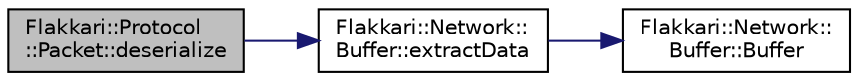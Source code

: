 digraph "Flakkari::Protocol::Packet::deserialize"
{
 // LATEX_PDF_SIZE
  edge [fontname="Helvetica",fontsize="10",labelfontname="Helvetica",labelfontsize="10"];
  node [fontname="Helvetica",fontsize="10",shape=record];
  rankdir="LR";
  Node1 [label="Flakkari::Protocol\l::Packet::deserialize",height=0.2,width=0.4,color="black", fillcolor="grey75", style="filled", fontcolor="black",tooltip="Deserialize the buffer into a packet."];
  Node1 -> Node2 [color="midnightblue",fontsize="10",style="solid",fontname="Helvetica"];
  Node2 [label="Flakkari::Network::\lBuffer::extractData",height=0.2,width=0.4,color="black", fillcolor="white", style="filled",URL="$d4/df8/classFlakkari_1_1Network_1_1Buffer.html#ad7ad2e3a4a5727c72a585093d93cd016",tooltip="Get the data of the buffer."];
  Node2 -> Node3 [color="midnightblue",fontsize="10",style="solid",fontname="Helvetica"];
  Node3 [label="Flakkari::Network::\lBuffer::Buffer",height=0.2,width=0.4,color="black", fillcolor="white", style="filled",URL="$d4/df8/classFlakkari_1_1Network_1_1Buffer.html#acf6139241c71fa29efd930b4f3c5dcec",tooltip="Construct a new Buffer object."];
}
